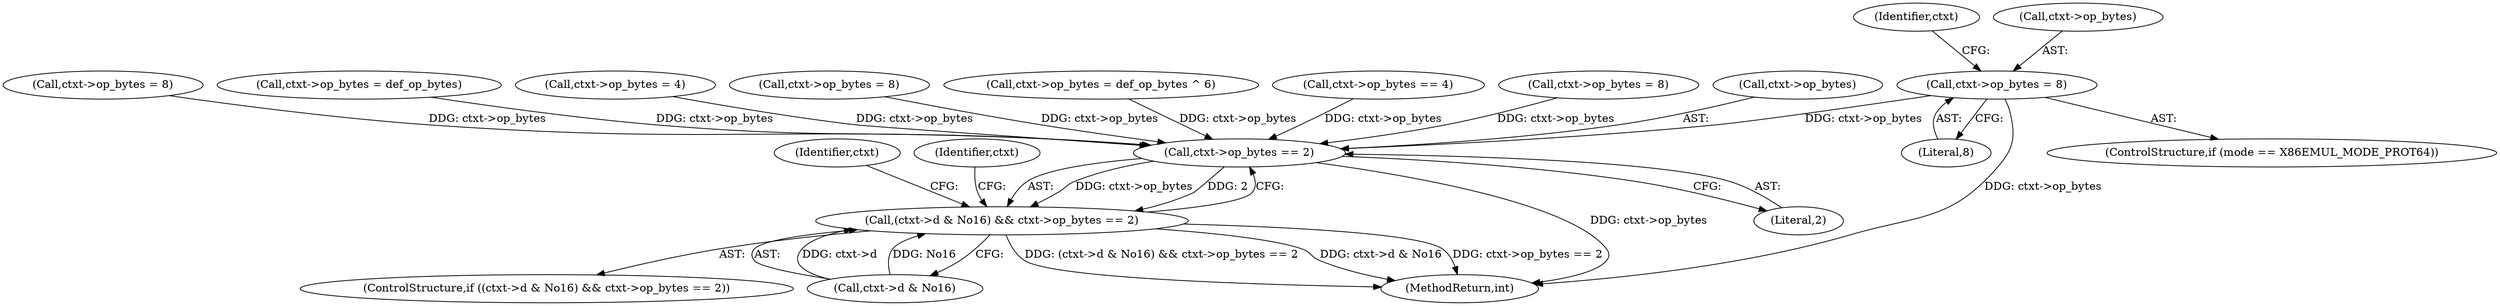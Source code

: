 digraph "0_linux_d9092f52d7e61dd1557f2db2400ddb430e85937e@pointer" {
"1000910" [label="(Call,ctxt->op_bytes = 8)"];
"1000928" [label="(Call,ctxt->op_bytes == 2)"];
"1000922" [label="(Call,(ctxt->d & No16) && ctxt->op_bytes == 2)"];
"1001128" [label="(MethodReturn,int)"];
"1000285" [label="(Call,ctxt->op_bytes = def_op_bytes ^ 6)"];
"1000872" [label="(Call,ctxt->op_bytes == 4)"];
"1000921" [label="(ControlStructure,if ((ctxt->d & No16) && ctxt->op_bytes == 2))"];
"1000928" [label="(Call,ctxt->op_bytes == 2)"];
"1000932" [label="(Literal,2)"];
"1000894" [label="(Call,ctxt->op_bytes = 8)"];
"1000929" [label="(Call,ctxt->op_bytes)"];
"1000906" [label="(ControlStructure,if (mode == X86EMUL_MODE_PROT64))"];
"1000393" [label="(Call,ctxt->op_bytes = 8)"];
"1000910" [label="(Call,ctxt->op_bytes = 8)"];
"1000914" [label="(Literal,8)"];
"1000925" [label="(Identifier,ctxt)"];
"1000922" [label="(Call,(ctxt->d & No16) && ctxt->op_bytes == 2)"];
"1000941" [label="(Identifier,ctxt)"];
"1000923" [label="(Call,ctxt->d & No16)"];
"1000935" [label="(Identifier,ctxt)"];
"1000260" [label="(Call,ctxt->op_bytes = def_op_bytes)"];
"1000916" [label="(Call,ctxt->op_bytes = 4)"];
"1000911" [label="(Call,ctxt->op_bytes)"];
"1000882" [label="(Call,ctxt->op_bytes = 8)"];
"1000910" -> "1000906"  [label="AST: "];
"1000910" -> "1000914"  [label="CFG: "];
"1000911" -> "1000910"  [label="AST: "];
"1000914" -> "1000910"  [label="AST: "];
"1000925" -> "1000910"  [label="CFG: "];
"1000910" -> "1001128"  [label="DDG: ctxt->op_bytes"];
"1000910" -> "1000928"  [label="DDG: ctxt->op_bytes"];
"1000928" -> "1000922"  [label="AST: "];
"1000928" -> "1000932"  [label="CFG: "];
"1000929" -> "1000928"  [label="AST: "];
"1000932" -> "1000928"  [label="AST: "];
"1000922" -> "1000928"  [label="CFG: "];
"1000928" -> "1001128"  [label="DDG: ctxt->op_bytes"];
"1000928" -> "1000922"  [label="DDG: ctxt->op_bytes"];
"1000928" -> "1000922"  [label="DDG: 2"];
"1000285" -> "1000928"  [label="DDG: ctxt->op_bytes"];
"1000393" -> "1000928"  [label="DDG: ctxt->op_bytes"];
"1000882" -> "1000928"  [label="DDG: ctxt->op_bytes"];
"1000894" -> "1000928"  [label="DDG: ctxt->op_bytes"];
"1000872" -> "1000928"  [label="DDG: ctxt->op_bytes"];
"1000260" -> "1000928"  [label="DDG: ctxt->op_bytes"];
"1000916" -> "1000928"  [label="DDG: ctxt->op_bytes"];
"1000922" -> "1000921"  [label="AST: "];
"1000922" -> "1000923"  [label="CFG: "];
"1000923" -> "1000922"  [label="AST: "];
"1000935" -> "1000922"  [label="CFG: "];
"1000941" -> "1000922"  [label="CFG: "];
"1000922" -> "1001128"  [label="DDG: ctxt->d & No16"];
"1000922" -> "1001128"  [label="DDG: ctxt->op_bytes == 2"];
"1000922" -> "1001128"  [label="DDG: (ctxt->d & No16) && ctxt->op_bytes == 2"];
"1000923" -> "1000922"  [label="DDG: ctxt->d"];
"1000923" -> "1000922"  [label="DDG: No16"];
}
